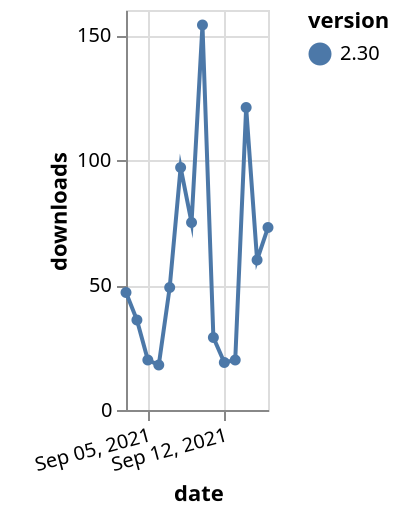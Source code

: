 {"$schema": "https://vega.github.io/schema/vega-lite/v5.json", "description": "A simple bar chart with embedded data.", "data": {"values": [{"date": "2021-09-03", "total": 62744, "delta": 47, "version": "2.30"}, {"date": "2021-09-04", "total": 62780, "delta": 36, "version": "2.30"}, {"date": "2021-09-05", "total": 62800, "delta": 20, "version": "2.30"}, {"date": "2021-09-06", "total": 62818, "delta": 18, "version": "2.30"}, {"date": "2021-09-07", "total": 62867, "delta": 49, "version": "2.30"}, {"date": "2021-09-08", "total": 62964, "delta": 97, "version": "2.30"}, {"date": "2021-09-09", "total": 63039, "delta": 75, "version": "2.30"}, {"date": "2021-09-10", "total": 63193, "delta": 154, "version": "2.30"}, {"date": "2021-09-11", "total": 63222, "delta": 29, "version": "2.30"}, {"date": "2021-09-12", "total": 63241, "delta": 19, "version": "2.30"}, {"date": "2021-09-13", "total": 63261, "delta": 20, "version": "2.30"}, {"date": "2021-09-14", "total": 63382, "delta": 121, "version": "2.30"}, {"date": "2021-09-15", "total": 63442, "delta": 60, "version": "2.30"}, {"date": "2021-09-16", "total": 63515, "delta": 73, "version": "2.30"}]}, "width": "container", "mark": {"type": "line", "point": {"filled": true}}, "encoding": {"x": {"field": "date", "type": "temporal", "timeUnit": "yearmonthdate", "title": "date", "axis": {"labelAngle": -15}}, "y": {"field": "delta", "type": "quantitative", "title": "downloads"}, "color": {"field": "version", "type": "nominal"}, "tooltip": {"field": "delta"}}}